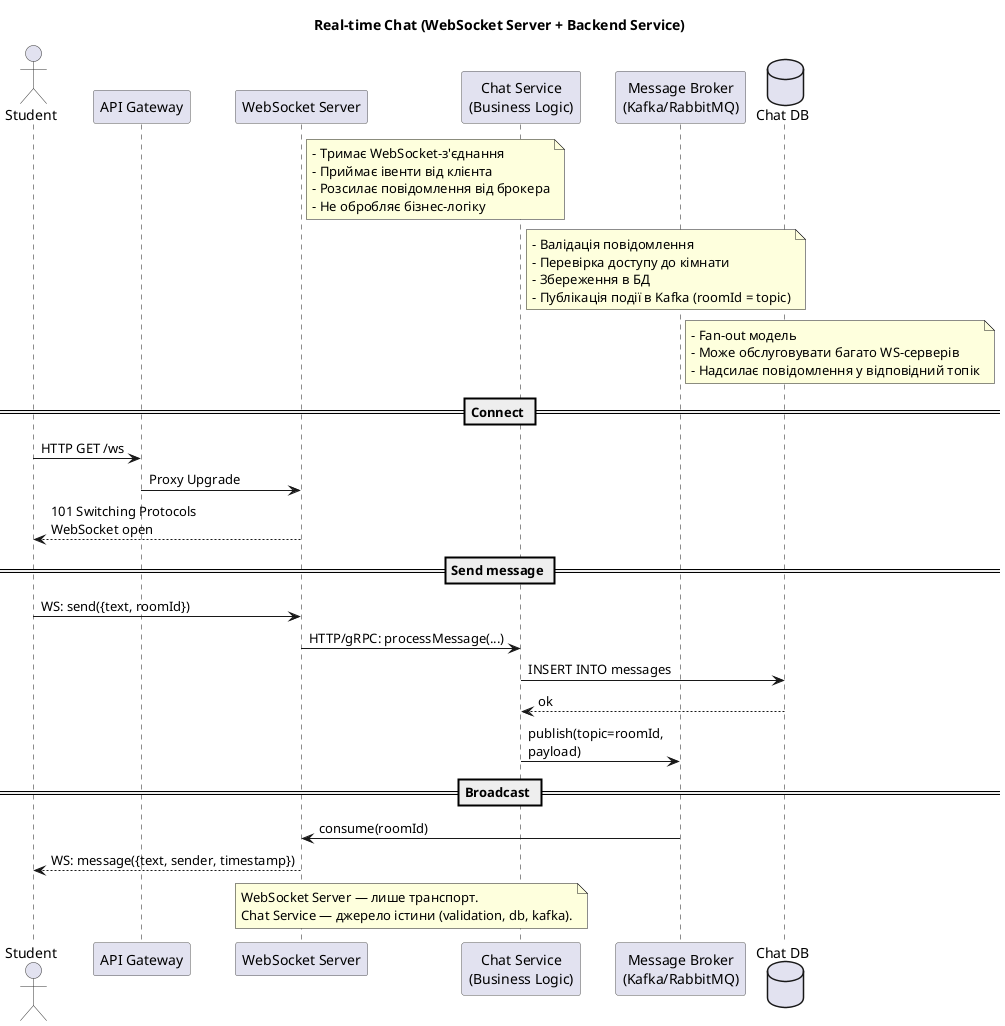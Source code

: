 @startuml
title Real-time Chat (WebSocket Server + Backend Service)

skinparam shadowing false
skinparam ArrowThickness 1
skinparam ActorBorderColor #333
skinparam LifeLineBorderColor #AAAAAA
skinparam ParticipantBorderColor #555555

actor Student as U
participant "API Gateway" as GW
participant "WebSocket Server" as WS
participant "Chat Service\n(Business Logic)" as CHAT
participant "Message Broker\n(Kafka/RabbitMQ)" as MQ
database "Chat DB" as DB

note right of WS
- Тримає WebSocket-з'єднання
- Приймає івенти від клієнта
- Розсилає повідомлення від брокера
- Не обробляє бізнес-логіку
end note

note right of CHAT
- Валідація повідомлення
- Перевірка доступу до кімнати
- Збереження в БД
- Публікація події в Kafka (roomId = topic)
end note

note right of MQ
- Fan-out модель
- Може обслуговувати багато WS-серверів
- Надсилає повідомлення у відповідний топік
end note

== Connect ==
U -> GW : HTTP GET /ws
GW -> WS : Proxy Upgrade
WS --> U : 101 Switching Protocols\nWebSocket open

== Send message ==
U -> WS : WS: send({text, roomId})
WS -> CHAT : HTTP/gRPC: processMessage(...)
CHAT -> DB : INSERT INTO messages
DB --> CHAT : ok
CHAT -> MQ : publish(topic=roomId,\npayload)

== Broadcast ==
MQ -> WS : consume(roomId)
WS --> U : WS: message({text, sender, timestamp})

note over WS, CHAT
WebSocket Server — лише транспорт.
Chat Service — джерело істини (validation, db, kafka).
end note

@enduml